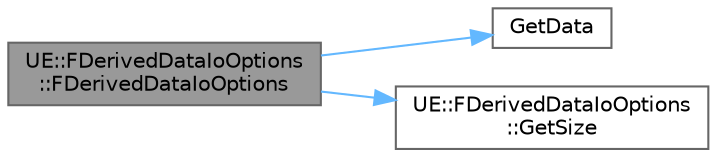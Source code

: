 digraph "UE::FDerivedDataIoOptions::FDerivedDataIoOptions"
{
 // INTERACTIVE_SVG=YES
 // LATEX_PDF_SIZE
  bgcolor="transparent";
  edge [fontname=Helvetica,fontsize=10,labelfontname=Helvetica,labelfontsize=10];
  node [fontname=Helvetica,fontsize=10,shape=box,height=0.2,width=0.4];
  rankdir="LR";
  Node1 [id="Node000001",label="UE::FDerivedDataIoOptions\l::FDerivedDataIoOptions",height=0.2,width=0.4,color="gray40", fillcolor="grey60", style="filled", fontcolor="black",tooltip="Reads referenced data into the target view, with an optional offset into the source data."];
  Node1 -> Node2 [id="edge1_Node000001_Node000002",color="steelblue1",style="solid",tooltip=" "];
  Node2 [id="Node000002",label="GetData",height=0.2,width=0.4,color="grey40", fillcolor="white", style="filled",URL="$d3/ddf/StringConv_8h.html#a4111b73e6a9d7101173e7223118962f3",tooltip=" "];
  Node1 -> Node3 [id="edge2_Node000001_Node000003",color="steelblue1",style="solid",tooltip=" "];
  Node3 [id="Node000003",label="UE::FDerivedDataIoOptions\l::GetSize",height=0.2,width=0.4,color="grey40", fillcolor="white", style="filled",URL="$d7/de1/classUE_1_1FDerivedDataIoOptions.html#a347001c9695424f4ffd34b08a5539938",tooltip=" "];
}
